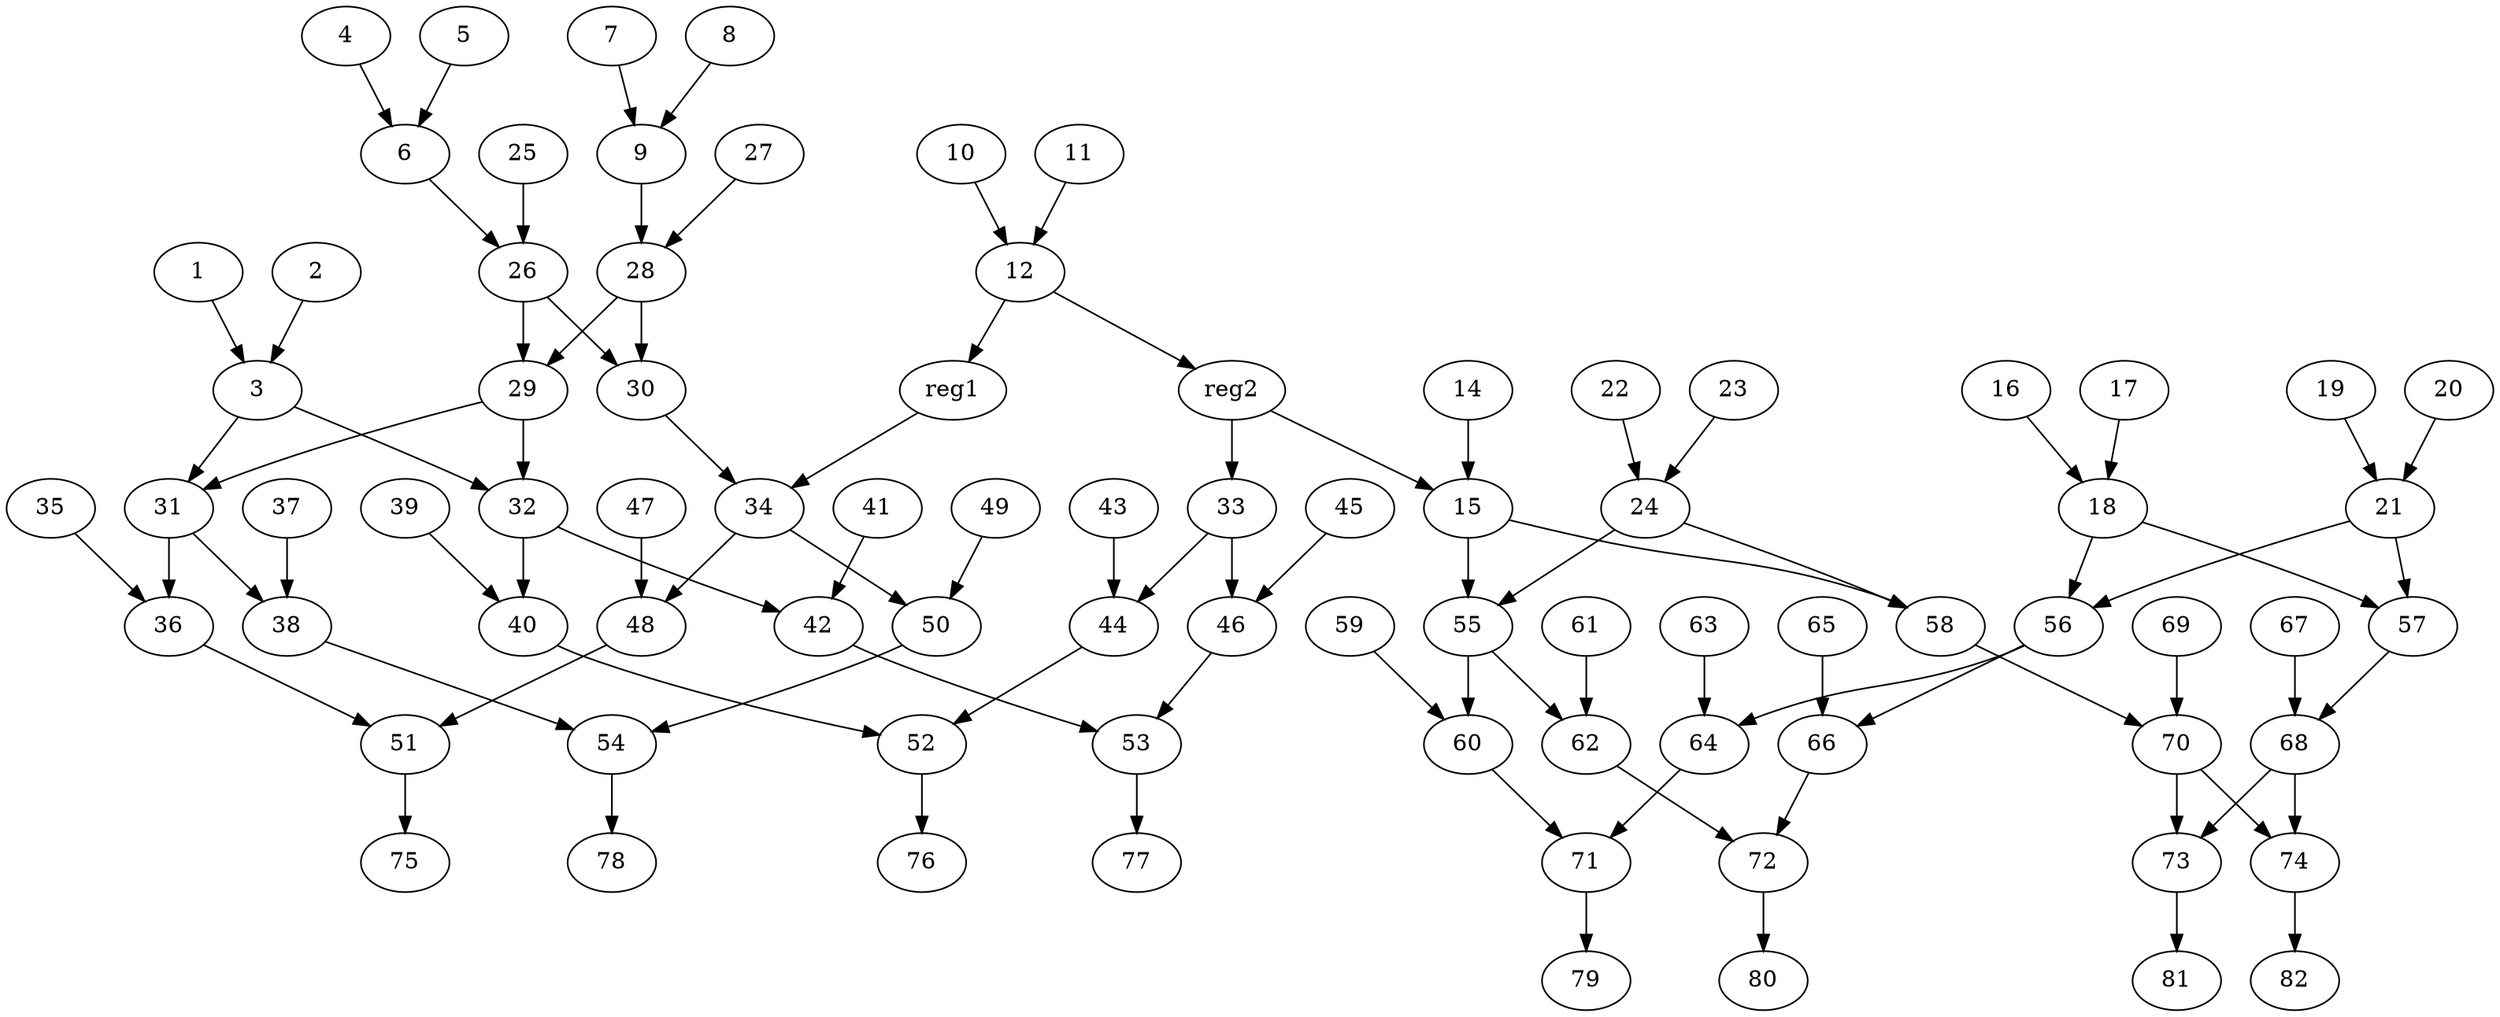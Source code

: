 digraph "cosine2" {
1 [label=1];
2 [label=2];
3 [label=3];
4 [label=4];
5 [label=5];
6 [label=6];
7 [label=7];
8 [label=8];
9 [label=9];
10 [label=10];
11 [label=11];
12 [label=12];
14 [label=14];
15 [label=15];
16 [label=16];
17 [label=17];
18 [label=18];
19 [label=19];
20 [label=20];
21 [label=21];
22 [label=22];
23 [label=23];
24 [label=24];
25 [label=25];
26 [label=26];
27 [label=27];
28 [label=28];
29 [label=29];
30 [label=30];
31 [label=31];
32 [label=32];
33 [label=33];
34 [label=34];
35 [label=35];
36 [label=36];
37 [label=37];
38 [label=38];
39 [label=39];
40 [label=40];
41 [label=41];
42 [label=42];
43 [label=43];
44 [label=44];
45 [label=45];
46 [label=46];
47 [label=47];
48 [label=48];
49 [label=49];
50 [label=50];
51 [label=51];
52 [label=52];
53 [label=53];
54 [label=54];
55 [label=55];
56 [label=56];
57 [label=57];
58 [label=58];
59 [label=59];
60 [label=60];
61 [label=61];
62 [label=62];
63 [label=63];
64 [label=64];
65 [label=65];
66 [label=66];
67 [label=67];
68 [label=68];
69 [label=69];
70 [label=70];
71 [label=71];
72 [label=72];
73 [label=73];
74 [label=74];
75 [label=75];
76 [label=76];
77 [label=77];
78 [label=78];
79 [label=79];
80 [label=80];
81 [label=81];
82 [label=82];
reg1 [label=reg1];
reg2 [label=reg2];
1 -> 3  [key=0, name=1];
2 -> 3  [key=0, name=2];
3 -> 31  [key=0, name=3];
3 -> 32  [key=0, name=4];
4 -> 6  [key=0, name=5];
5 -> 6  [key=0, name=6];
6 -> 26  [key=0, name=7];
7 -> 9  [key=0, name=8];
8 -> 9  [key=0, name=9];
9 -> 28  [key=0, name=10];
10 -> 12  [key=0, name=11];
11 -> 12  [key=0, name=12];
12 -> reg1  [key=0];
12 -> reg2  [key=0];
14 -> 15  [key=0, name=16];
15 -> 55  [key=0, name=17];
15 -> 58  [key=0, name=18];
16 -> 18  [key=0, name=19];
17 -> 18  [key=0, name=20];
18 -> 57  [key=0, name=21];
18 -> 56  [key=0, name=22];
19 -> 21  [key=0, name=23];
20 -> 21  [key=0, name=24];
21 -> 57  [key=0, name=25];
21 -> 56  [key=0, name=26];
22 -> 24  [key=0, name=27];
23 -> 24  [key=0, name=28];
24 -> 55  [key=0, name=29];
24 -> 58  [key=0, name=30];
25 -> 26  [key=0, name=31];
26 -> 30  [key=0, name=32];
26 -> 29  [key=0, name=33];
27 -> 28  [key=0, name=34];
28 -> 30  [key=0, name=35];
28 -> 29  [key=0, name=36];
29 -> 31  [key=0, name=37];
29 -> 32  [key=0, name=38];
30 -> 34  [key=0, name=39];
31 -> 36  [key=0, name=40];
31 -> 38  [key=0, name=41];
32 -> 40  [key=0, name=42];
32 -> 42  [key=0, name=43];
33 -> 44  [key=0, name=44];
33 -> 46  [key=0, name=45];
34 -> 48  [key=0, name=46];
34 -> 50  [key=0, name=47];
35 -> 36  [key=0, name=48];
36 -> 51  [key=0, name=49];
37 -> 38  [key=0, name=50];
38 -> 54  [key=0, name=51];
39 -> 40  [key=0, name=52];
40 -> 52  [key=0, name=53];
41 -> 42  [key=0, name=54];
42 -> 53  [key=0, name=55];
43 -> 44  [key=0, name=56];
44 -> 52  [key=0, name=57];
45 -> 46  [key=0, name=58];
46 -> 53  [key=0, name=59];
47 -> 48  [key=0, name=60];
48 -> 51  [key=0, name=61];
49 -> 50  [key=0, name=62];
50 -> 54  [key=0, name=63];
51 -> 75  [key=0, name=64];
52 -> 76  [key=0, name=65];
53 -> 77  [key=0, name=66];
54 -> 78  [key=0, name=67];
55 -> 60  [key=0, name=68];
55 -> 62  [key=0, name=69];
56 -> 66  [key=0, name=70];
56 -> 64  [key=0, name=71];
57 -> 68  [key=0, name=72];
58 -> 70  [key=0, name=73];
59 -> 60  [key=0, name=74];
60 -> 71  [key=0, name=75];
61 -> 62  [key=0, name=76];
62 -> 72  [key=0, name=77];
63 -> 64  [key=0, name=78];
64 -> 71  [key=0, name=79];
65 -> 66  [key=0, name=80];
66 -> 72  [key=0, name=81];
67 -> 68  [key=0, name=82];
68 -> 73  [key=0, name=83];
68 -> 74  [key=0, name=84];
69 -> 70  [key=0, name=85];
70 -> 73  [key=0, name=86];
70 -> 74  [key=0, name=87];
71 -> 79  [key=0, name=88];
72 -> 80  [key=0, name=89];
73 -> 81  [key=0, name=90];
74 -> 82  [key=0, name=91];
reg1 -> 34  [key=0, name=13];
reg2 -> 33  [key=0, name=14];
reg2 -> 15  [key=0, name=15];
}
